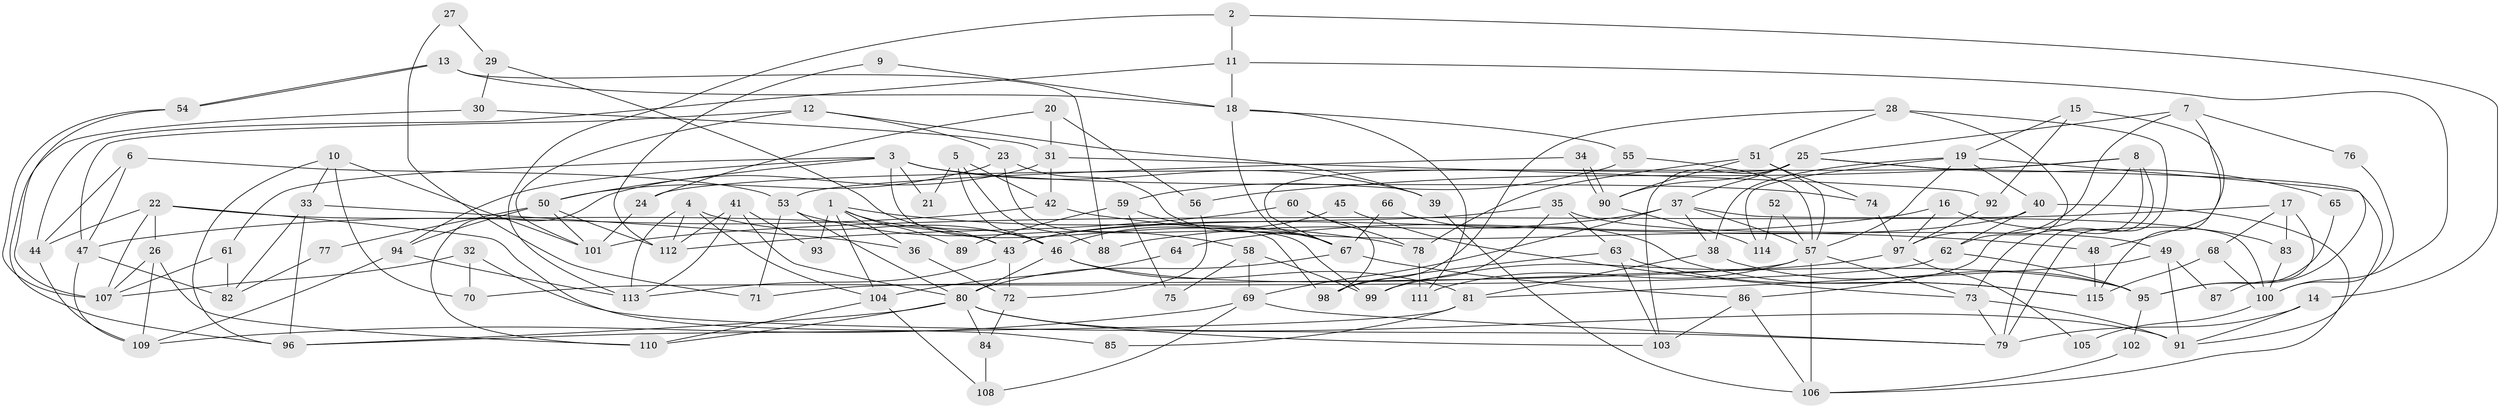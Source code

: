 // Generated by graph-tools (version 1.1) at 2025/02/03/09/25 03:02:08]
// undirected, 115 vertices, 230 edges
graph export_dot {
graph [start="1"]
  node [color=gray90,style=filled];
  1;
  2;
  3;
  4;
  5;
  6;
  7;
  8;
  9;
  10;
  11;
  12;
  13;
  14;
  15;
  16;
  17;
  18;
  19;
  20;
  21;
  22;
  23;
  24;
  25;
  26;
  27;
  28;
  29;
  30;
  31;
  32;
  33;
  34;
  35;
  36;
  37;
  38;
  39;
  40;
  41;
  42;
  43;
  44;
  45;
  46;
  47;
  48;
  49;
  50;
  51;
  52;
  53;
  54;
  55;
  56;
  57;
  58;
  59;
  60;
  61;
  62;
  63;
  64;
  65;
  66;
  67;
  68;
  69;
  70;
  71;
  72;
  73;
  74;
  75;
  76;
  77;
  78;
  79;
  80;
  81;
  82;
  83;
  84;
  85;
  86;
  87;
  88;
  89;
  90;
  91;
  92;
  93;
  94;
  95;
  96;
  97;
  98;
  99;
  100;
  101;
  102;
  103;
  104;
  105;
  106;
  107;
  108;
  109;
  110;
  111;
  112;
  113;
  114;
  115;
  1 -- 104;
  1 -- 43;
  1 -- 36;
  1 -- 78;
  1 -- 89;
  1 -- 93;
  2 -- 113;
  2 -- 11;
  2 -- 14;
  3 -- 94;
  3 -- 61;
  3 -- 21;
  3 -- 39;
  3 -- 50;
  3 -- 74;
  3 -- 98;
  4 -- 112;
  4 -- 46;
  4 -- 104;
  4 -- 113;
  5 -- 42;
  5 -- 88;
  5 -- 21;
  5 -- 46;
  6 -- 47;
  6 -- 44;
  6 -- 53;
  7 -- 25;
  7 -- 97;
  7 -- 48;
  7 -- 76;
  8 -- 73;
  8 -- 79;
  8 -- 24;
  8 -- 56;
  8 -- 86;
  9 -- 112;
  9 -- 18;
  10 -- 33;
  10 -- 96;
  10 -- 70;
  10 -- 101;
  11 -- 44;
  11 -- 18;
  11 -- 100;
  12 -- 101;
  12 -- 39;
  12 -- 23;
  12 -- 47;
  13 -- 54;
  13 -- 54;
  13 -- 18;
  13 -- 88;
  14 -- 91;
  14 -- 79;
  15 -- 19;
  15 -- 92;
  15 -- 115;
  16 -- 97;
  16 -- 83;
  16 -- 64;
  17 -- 101;
  17 -- 68;
  17 -- 83;
  17 -- 87;
  18 -- 111;
  18 -- 67;
  18 -- 55;
  19 -- 95;
  19 -- 57;
  19 -- 38;
  19 -- 40;
  19 -- 114;
  20 -- 24;
  20 -- 31;
  20 -- 56;
  22 -- 43;
  22 -- 107;
  22 -- 26;
  22 -- 44;
  22 -- 85;
  23 -- 67;
  23 -- 50;
  23 -- 99;
  24 -- 101;
  25 -- 103;
  25 -- 67;
  25 -- 37;
  25 -- 65;
  25 -- 90;
  25 -- 91;
  26 -- 110;
  26 -- 107;
  26 -- 109;
  27 -- 71;
  27 -- 29;
  28 -- 79;
  28 -- 51;
  28 -- 62;
  28 -- 98;
  29 -- 46;
  29 -- 30;
  30 -- 31;
  30 -- 96;
  31 -- 110;
  31 -- 42;
  31 -- 92;
  32 -- 107;
  32 -- 79;
  32 -- 70;
  33 -- 36;
  33 -- 96;
  33 -- 82;
  34 -- 90;
  34 -- 90;
  34 -- 53;
  35 -- 99;
  35 -- 63;
  35 -- 43;
  35 -- 49;
  36 -- 72;
  37 -- 38;
  37 -- 57;
  37 -- 69;
  37 -- 88;
  37 -- 100;
  38 -- 81;
  38 -- 95;
  39 -- 106;
  40 -- 62;
  40 -- 43;
  40 -- 106;
  41 -- 113;
  41 -- 112;
  41 -- 80;
  41 -- 93;
  42 -- 47;
  42 -- 48;
  43 -- 72;
  43 -- 113;
  44 -- 109;
  45 -- 73;
  45 -- 46;
  46 -- 95;
  46 -- 80;
  46 -- 81;
  47 -- 109;
  47 -- 82;
  48 -- 115;
  49 -- 91;
  49 -- 81;
  49 -- 87;
  50 -- 77;
  50 -- 94;
  50 -- 101;
  50 -- 112;
  51 -- 57;
  51 -- 90;
  51 -- 74;
  51 -- 78;
  52 -- 57;
  52 -- 114;
  53 -- 80;
  53 -- 58;
  53 -- 71;
  54 -- 107;
  54 -- 107;
  55 -- 57;
  55 -- 59;
  56 -- 72;
  57 -- 73;
  57 -- 71;
  57 -- 106;
  57 -- 111;
  58 -- 69;
  58 -- 75;
  58 -- 99;
  59 -- 67;
  59 -- 75;
  59 -- 89;
  60 -- 78;
  60 -- 98;
  60 -- 112;
  61 -- 82;
  61 -- 107;
  62 -- 70;
  62 -- 95;
  63 -- 103;
  63 -- 98;
  63 -- 115;
  64 -- 104;
  65 -- 95;
  66 -- 67;
  66 -- 115;
  67 -- 86;
  67 -- 80;
  68 -- 100;
  68 -- 115;
  69 -- 109;
  69 -- 79;
  69 -- 108;
  72 -- 84;
  73 -- 79;
  73 -- 91;
  74 -- 97;
  76 -- 100;
  77 -- 82;
  78 -- 111;
  80 -- 84;
  80 -- 91;
  80 -- 96;
  80 -- 103;
  80 -- 110;
  81 -- 85;
  81 -- 96;
  83 -- 100;
  84 -- 108;
  86 -- 106;
  86 -- 103;
  90 -- 114;
  92 -- 97;
  94 -- 113;
  94 -- 109;
  95 -- 102;
  97 -- 99;
  97 -- 105;
  100 -- 105;
  102 -- 106;
  104 -- 108;
  104 -- 110;
}
